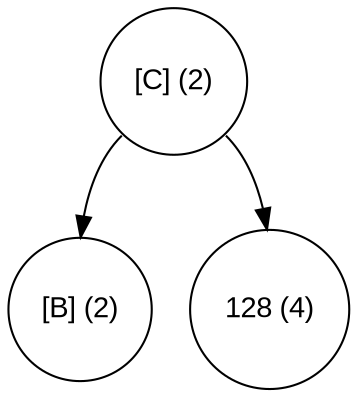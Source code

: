 digraph move_up {
	node [fontname="Arial", shape="circle", width=0.5]; 

	0 [label = "[C] (2)"];
	0:sw -> 1;
	1 [label = "[B] (2)"];
	0:se -> 2;
	2 [label = "128 (4)"];
}
